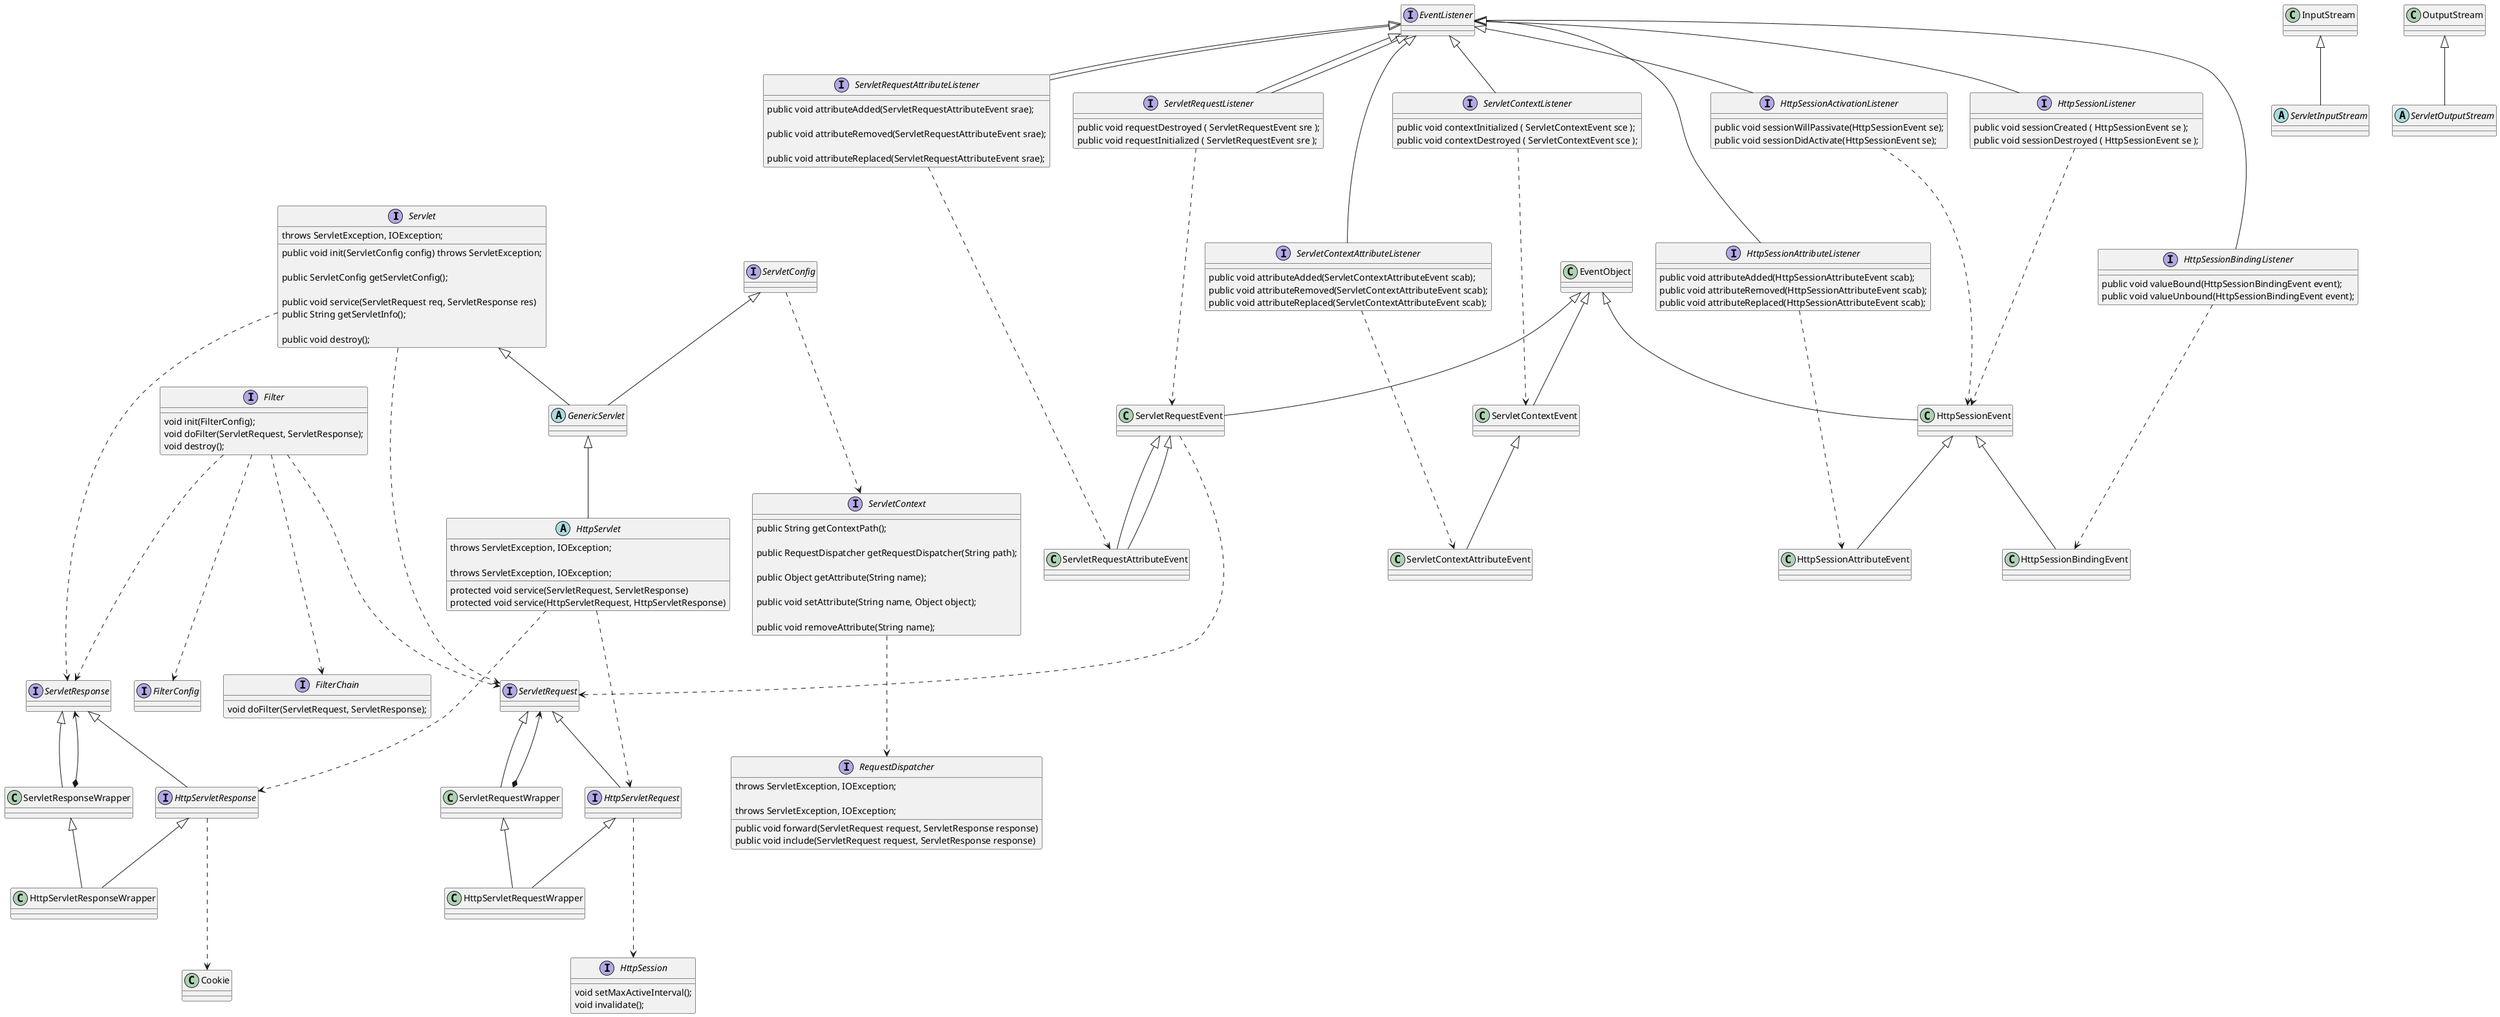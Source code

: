@startuml


interface Servlet {
    public void init(ServletConfig config) throws ServletException;

    public ServletConfig getServletConfig();

    public void service(ServletRequest req, ServletResponse res)
    throws ServletException, IOException;

    public String getServletInfo();

    public void destroy();
}

interface ServletConfig

abstract class GenericServlet

abstract class HttpServlet {
    protected void service(ServletRequest, ServletResponse)
    throws ServletException, IOException;

    protected void service(HttpServletRequest, HttpServletResponse)
    throws ServletException, IOException;
}

interface ServletContext {

    public String getContextPath();

    public RequestDispatcher getRequestDispatcher(String path);

    public Object getAttribute(String name);

    public void setAttribute(String name, Object object);

    public void removeAttribute(String name);
}

interface RequestDispatcher {
    public void forward(ServletRequest request, ServletResponse response)
    	throws ServletException, IOException;

    public void include(ServletRequest request, ServletResponse response)
    	throws ServletException, IOException;
}

interface ServletRequest
interface ServletResponse
interface HttpServletRequest
interface HttpServletResponse

interface Filter {
    void init(FilterConfig);
    void doFilter(ServletRequest, ServletResponse);
    void destroy();
}

interface FilterChain {
    void doFilter(ServletRequest, ServletResponse);
}

interface FilterConfig

interface HttpSession {
    void setMaxActiveInterval();
    void invalidate();
}

interface EventListener

interface ServletContextListener {
    public void contextInitialized ( ServletContextEvent sce );
    public void contextDestroyed ( ServletContextEvent sce );
}

interface ServletContextAttributeListener {
    public void attributeAdded(ServletContextAttributeEvent scab);
    public void attributeRemoved(ServletContextAttributeEvent scab);
    public void attributeReplaced(ServletContextAttributeEvent scab);
}

class EventObject
class ServletContextEvent
class ServletContextAttributeEvent

interface HttpSessionListener{
    public void sessionCreated ( HttpSessionEvent se );
    public void sessionDestroyed ( HttpSessionEvent se );
}

interface HttpSessionAttributeListener {
    public void attributeAdded(HttpSessionAttributeEvent scab);
    public void attributeRemoved(HttpSessionAttributeEvent scab);
    public void attributeReplaced(HttpSessionAttributeEvent scab);
}

interface HttpSessionActivationListener {
    public void sessionWillPassivate(HttpSessionEvent se);
    public void sessionDidActivate(HttpSessionEvent se);
}

interface HttpSessionBindingListener {
    public void valueBound(HttpSessionBindingEvent event);
    public void valueUnbound(HttpSessionBindingEvent event);
}

class HttpSessionEvent
class HttpSessionAttributeEvent
class HttpSessionBindingEvent

interface ServletRequestListener extends EventListener {
    public void requestDestroyed ( ServletRequestEvent sre );
    public void requestInitialized ( ServletRequestEvent sre );
}

interface ServletRequestAttributeListener extends EventListener {
    public void attributeAdded(ServletRequestAttributeEvent srae);

    public void attributeRemoved(ServletRequestAttributeEvent srae);

    public void attributeReplaced(ServletRequestAttributeEvent srae);
}

class ServletRequestEvent
class ServletRequestAttributeEvent

class ServletRequestWrapper
class ServletResponseWrapper

abstract class ServletInputStream
abstract class ServletOutputStream

class HttpServletRequestWrapper
class HttpServletResponseWrapper

Servlet <|-- GenericServlet
ServletConfig <|-- GenericServlet
GenericServlet <|-- HttpServlet
ServletConfig .--> ServletContext
ServletContext .--> RequestDispatcher
ServletRequest <|-- HttpServletRequest
ServletResponse <|-- HttpServletResponse
Servlet .--> ServletRequest
Servlet .--> ServletResponse
HttpServlet .--> HttpServletRequest
HttpServlet .--> HttpServletResponse
HttpServletResponse .--> Cookie

Filter .--> ServletRequest
Filter .--> ServletResponse
Filter .--> FilterChain
Filter .--> FilterConfig
HttpServletRequest .--> HttpSession

EventObject <|-- ServletContextEvent
EventObject <|-- HttpSessionEvent
EventObject <|-- ServletRequestEvent
ServletRequestEvent <|-- ServletRequestAttributeEvent
ServletRequestEvent <|-- ServletRequestAttributeEvent
HttpSessionEvent <|-- HttpSessionAttributeEvent
HttpSessionEvent <|-- HttpSessionBindingEvent
ServletContextEvent <|-- ServletContextAttributeEvent
EventListener <|-- ServletContextAttributeListener
EventListener <|-- ServletContextListener
EventListener <|-- HttpSessionListener
EventListener <|-- HttpSessionAttributeListener
EventListener <|-- HttpSessionActivationListener
EventListener <|-- HttpSessionBindingListener
EventListener <|-- ServletRequestListener
EventListener <|-- ServletRequestAttributeListener

ServletContextListener .--> ServletContextEvent
ServletContextAttributeListener .--> ServletContextAttributeEvent

HttpSessionListener .--> HttpSessionEvent
HttpSessionAttributeListener .--> HttpSessionAttributeEvent
HttpSessionActivationListener .--> HttpSessionEvent
HttpSessionBindingListener .--> HttpSessionBindingEvent

ServletRequestListener .--> ServletRequestEvent
ServletRequestEvent .--> ServletRequest
ServletRequestAttributeListener .--> ServletRequestAttributeEvent

ServletRequest <|-- ServletRequestWrapper
ServletResponse <|-- ServletResponseWrapper
ServletRequestWrapper *--> ServletRequest
ServletResponseWrapper *--> ServletResponse

InputStream <|-- ServletInputStream
OutputStream <|-- ServletOutputStream

ServletRequestWrapper <|-- HttpServletRequestWrapper
ServletResponseWrapper <|-- HttpServletResponseWrapper

HttpServletRequest <|-- HttpServletRequestWrapper
HttpServletResponse <|-- HttpServletResponseWrapper

@enduml
